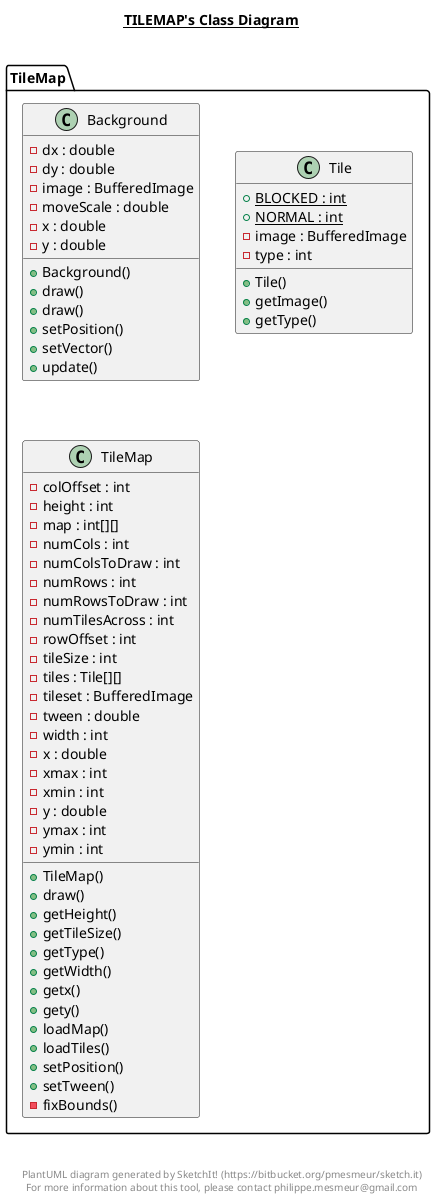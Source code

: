 @startuml

title __TILEMAP's Class Diagram__\n

  namespace TileMap {
    class TileMap.Background {
        - dx : double
        - dy : double
        - image : BufferedImage
        - moveScale : double
        - x : double
        - y : double
        + Background()
        + draw()
        + draw()
        + setPosition()
        + setVector()
        + update()
    }
  }
  

  namespace TileMap {
    class TileMap.Tile {
        {static} + BLOCKED : int
        {static} + NORMAL : int
        - image : BufferedImage
        - type : int
        + Tile()
        + getImage()
        + getType()
    }
  }
  

  namespace TileMap {
    class TileMap.TileMap {
        - colOffset : int
        - height : int
        - map : int[][]
        - numCols : int
        - numColsToDraw : int
        - numRows : int
        - numRowsToDraw : int
        - numTilesAcross : int
        - rowOffset : int
        - tileSize : int
        - tiles : Tile[][]
        - tileset : BufferedImage
        - tween : double
        - width : int
        - x : double
        - xmax : int
        - xmin : int
        - y : double
        - ymax : int
        - ymin : int
        + TileMap()
        + draw()
        + getHeight()
        + getTileSize()
        + getType()
        + getWidth()
        + getx()
        + gety()
        + loadMap()
        + loadTiles()
        + setPosition()
        + setTween()
        - fixBounds()
    }
  }
  



right footer


PlantUML diagram generated by SketchIt! (https://bitbucket.org/pmesmeur/sketch.it)
For more information about this tool, please contact philippe.mesmeur@gmail.com
endfooter

@enduml
